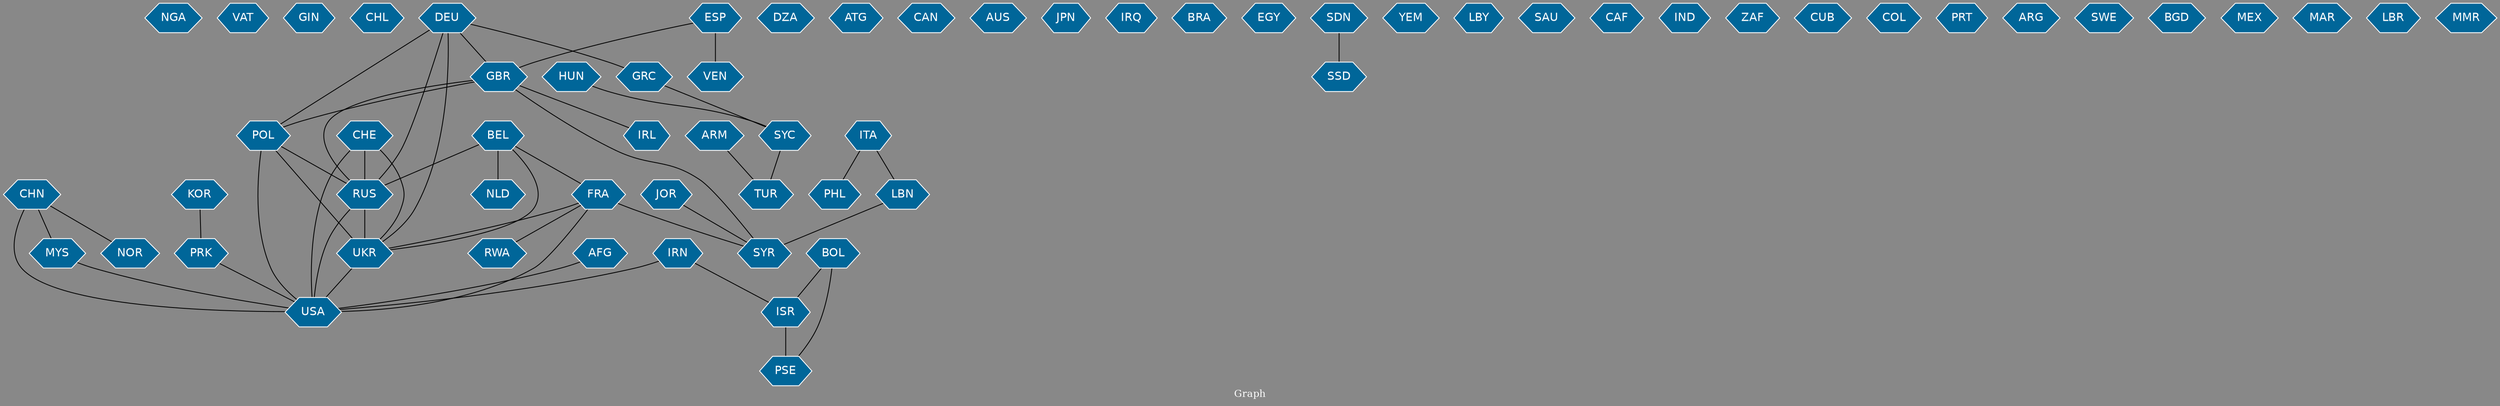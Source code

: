 // Countries together in item graph
graph {
	graph [bgcolor="#888888" fontcolor=white fontsize=12 label="Graph" outputorder=edgesfirst overlap=prism]
	node [color=white fillcolor="#006699" fontcolor=white fontname=Helvetica shape=hexagon style=filled]
	edge [arrowhead=open color=black fontcolor=white fontname=Courier fontsize=12]
		NGA [label=NGA]
		VAT [label=VAT]
		GIN [label=GIN]
		CHL [label=CHL]
		UKR [label=UKR]
		RUS [label=RUS]
		CHN [label=CHN]
		NOR [label=NOR]
		HUN [label=HUN]
		FRA [label=FRA]
		USA [label=USA]
		ITA [label=ITA]
		AFG [label=AFG]
		PSE [label=PSE]
		KOR [label=KOR]
		DZA [label=DZA]
		MYS [label=MYS]
		SYR [label=SYR]
		LBN [label=LBN]
		ATG [label=ATG]
		CAN [label=CAN]
		CHE [label=CHE]
		POL [label=POL]
		ISR [label=ISR]
		AUS [label=AUS]
		JPN [label=JPN]
		SYC [label=SYC]
		IRQ [label=IRQ]
		BEL [label=BEL]
		BRA [label=BRA]
		VEN [label=VEN]
		TUR [label=TUR]
		GBR [label=GBR]
		EGY [label=EGY]
		SSD [label=SSD]
		SDN [label=SDN]
		YEM [label=YEM]
		BOL [label=BOL]
		PRK [label=PRK]
		DEU [label=DEU]
		GRC [label=GRC]
		LBY [label=LBY]
		RWA [label=RWA]
		NLD [label=NLD]
		SAU [label=SAU]
		CAF [label=CAF]
		IND [label=IND]
		ZAF [label=ZAF]
		ESP [label=ESP]
		CUB [label=CUB]
		COL [label=COL]
		PRT [label=PRT]
		IRN [label=IRN]
		ARM [label=ARM]
		IRL [label=IRL]
		PHL [label=PHL]
		ARG [label=ARG]
		SWE [label=SWE]
		BGD [label=BGD]
		MEX [label=MEX]
		MAR [label=MAR]
		LBR [label=LBR]
		JOR [label=JOR]
		MMR [label=MMR]
			FRA -- USA [weight=1]
			DEU -- UKR [weight=3]
			KOR -- PRK [weight=1]
			ISR -- PSE [weight=9]
			DEU -- RUS [weight=6]
			ITA -- LBN [weight=1]
			CHN -- USA [weight=4]
			CHE -- RUS [weight=6]
			DEU -- POL [weight=2]
			ITA -- PHL [weight=1]
			ESP -- VEN [weight=2]
			MYS -- USA [weight=2]
			ARM -- TUR [weight=2]
			BOL -- ISR [weight=1]
			JOR -- SYR [weight=1]
			DEU -- GBR [weight=2]
			FRA -- SYR [weight=3]
			CHE -- USA [weight=2]
			GBR -- IRL [weight=2]
			RUS -- USA [weight=19]
			CHE -- UKR [weight=9]
			LBN -- SYR [weight=6]
			UKR -- USA [weight=12]
			RUS -- UKR [weight=68]
			BEL -- RUS [weight=2]
			BEL -- FRA [weight=1]
			SYC -- TUR [weight=1]
			IRN -- USA [weight=1]
			GBR -- POL [weight=2]
			BOL -- PSE [weight=1]
			DEU -- GRC [weight=5]
			SDN -- SSD [weight=7]
			ESP -- GBR [weight=1]
			POL -- UKR [weight=1]
			CHN -- MYS [weight=2]
			GBR -- RUS [weight=2]
			POL -- RUS [weight=2]
			GRC -- SYC [weight=1]
			CHN -- NOR [weight=2]
			IRN -- ISR [weight=1]
			FRA -- RWA [weight=3]
			PRK -- USA [weight=3]
			FRA -- UKR [weight=1]
			POL -- USA [weight=1]
			AFG -- USA [weight=3]
			BEL -- UKR [weight=1]
			HUN -- SYC [weight=1]
			BEL -- NLD [weight=1]
			GBR -- SYR [weight=1]
}